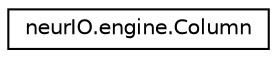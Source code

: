 digraph "Graphical Class Hierarchy"
{
  edge [fontname="Helvetica",fontsize="10",labelfontname="Helvetica",labelfontsize="10"];
  node [fontname="Helvetica",fontsize="10",shape=record];
  rankdir="LR";
  Node0 [label="neurIO.engine.Column",height=0.2,width=0.4,color="black", fillcolor="white", style="filled",URL="$da/d10/classneur_i_o_1_1engine_1_1_column.html"];
}

